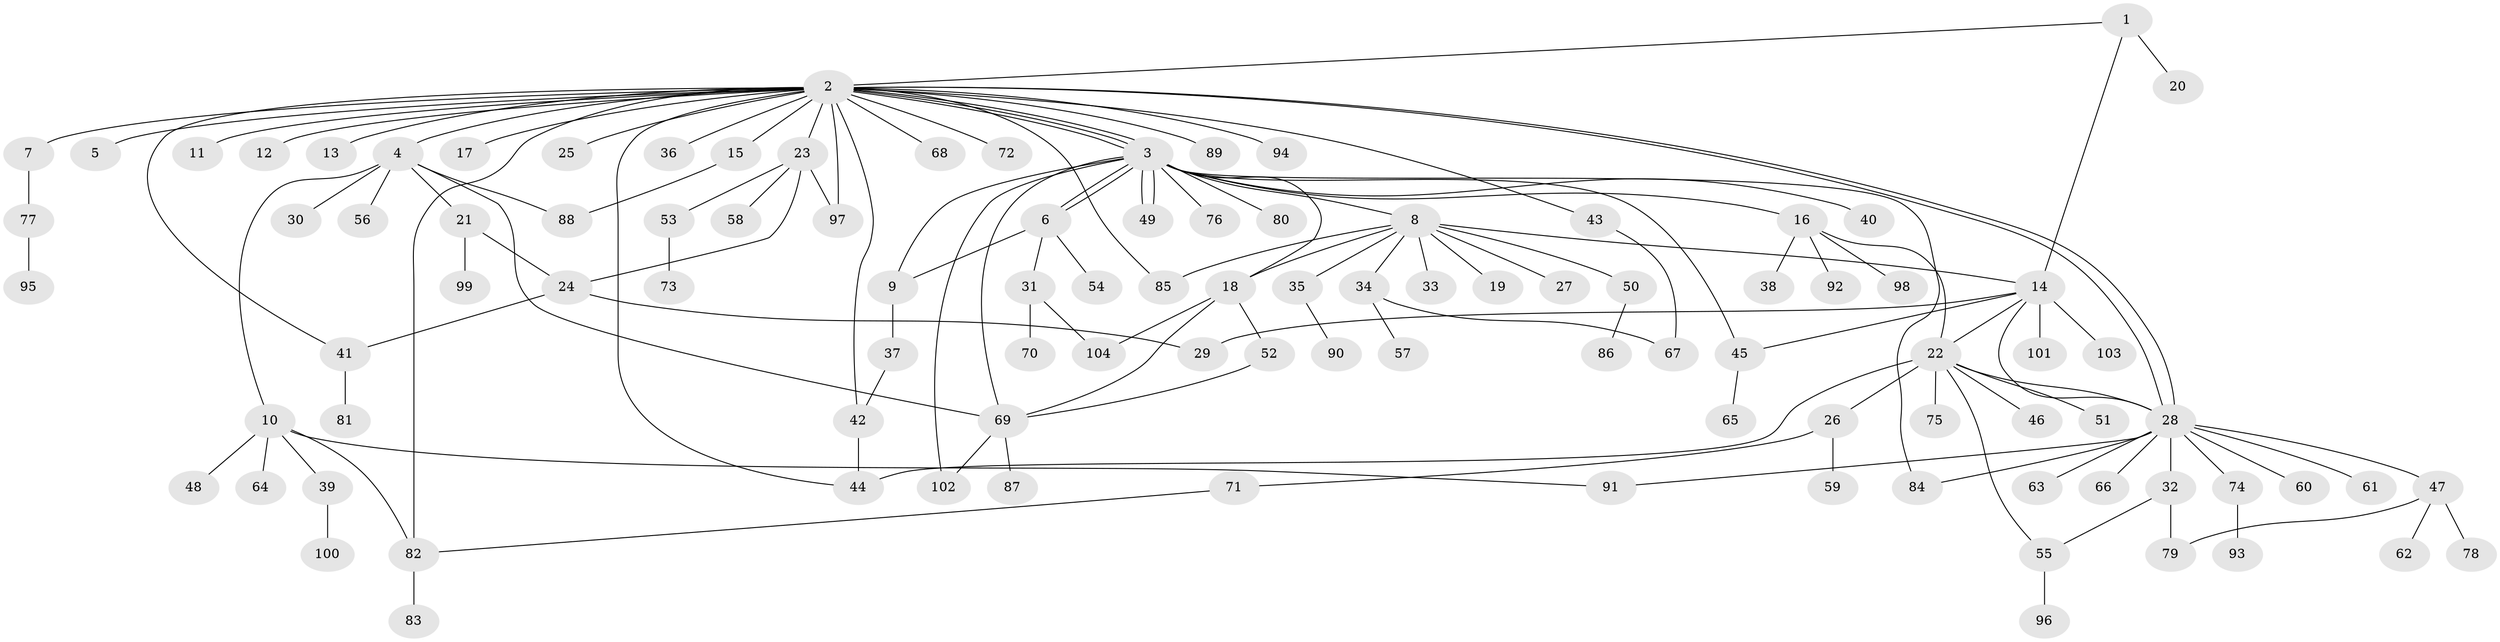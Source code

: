// Generated by graph-tools (version 1.1) at 2025/25/03/09/25 03:25:58]
// undirected, 104 vertices, 136 edges
graph export_dot {
graph [start="1"]
  node [color=gray90,style=filled];
  1;
  2;
  3;
  4;
  5;
  6;
  7;
  8;
  9;
  10;
  11;
  12;
  13;
  14;
  15;
  16;
  17;
  18;
  19;
  20;
  21;
  22;
  23;
  24;
  25;
  26;
  27;
  28;
  29;
  30;
  31;
  32;
  33;
  34;
  35;
  36;
  37;
  38;
  39;
  40;
  41;
  42;
  43;
  44;
  45;
  46;
  47;
  48;
  49;
  50;
  51;
  52;
  53;
  54;
  55;
  56;
  57;
  58;
  59;
  60;
  61;
  62;
  63;
  64;
  65;
  66;
  67;
  68;
  69;
  70;
  71;
  72;
  73;
  74;
  75;
  76;
  77;
  78;
  79;
  80;
  81;
  82;
  83;
  84;
  85;
  86;
  87;
  88;
  89;
  90;
  91;
  92;
  93;
  94;
  95;
  96;
  97;
  98;
  99;
  100;
  101;
  102;
  103;
  104;
  1 -- 2;
  1 -- 14;
  1 -- 20;
  2 -- 3;
  2 -- 3;
  2 -- 3;
  2 -- 4;
  2 -- 5;
  2 -- 7;
  2 -- 11;
  2 -- 12;
  2 -- 13;
  2 -- 15;
  2 -- 17;
  2 -- 23;
  2 -- 25;
  2 -- 28;
  2 -- 28;
  2 -- 36;
  2 -- 41;
  2 -- 42;
  2 -- 43;
  2 -- 44;
  2 -- 68;
  2 -- 72;
  2 -- 82;
  2 -- 85;
  2 -- 89;
  2 -- 94;
  2 -- 97;
  3 -- 6;
  3 -- 6;
  3 -- 8;
  3 -- 9;
  3 -- 16;
  3 -- 18;
  3 -- 40;
  3 -- 45;
  3 -- 49;
  3 -- 49;
  3 -- 69;
  3 -- 76;
  3 -- 80;
  3 -- 84;
  3 -- 102;
  4 -- 10;
  4 -- 21;
  4 -- 30;
  4 -- 56;
  4 -- 69;
  4 -- 88;
  6 -- 9;
  6 -- 31;
  6 -- 54;
  7 -- 77;
  8 -- 14;
  8 -- 18;
  8 -- 19;
  8 -- 27;
  8 -- 33;
  8 -- 34;
  8 -- 35;
  8 -- 50;
  8 -- 85;
  9 -- 37;
  10 -- 39;
  10 -- 48;
  10 -- 64;
  10 -- 82;
  10 -- 91;
  14 -- 22;
  14 -- 28;
  14 -- 29;
  14 -- 45;
  14 -- 101;
  14 -- 103;
  15 -- 88;
  16 -- 22;
  16 -- 38;
  16 -- 92;
  16 -- 98;
  18 -- 52;
  18 -- 69;
  18 -- 104;
  21 -- 24;
  21 -- 99;
  22 -- 26;
  22 -- 28;
  22 -- 44;
  22 -- 46;
  22 -- 51;
  22 -- 55;
  22 -- 75;
  23 -- 24;
  23 -- 53;
  23 -- 58;
  23 -- 97;
  24 -- 29;
  24 -- 41;
  26 -- 59;
  26 -- 71;
  28 -- 32;
  28 -- 47;
  28 -- 60;
  28 -- 61;
  28 -- 63;
  28 -- 66;
  28 -- 74;
  28 -- 84;
  28 -- 91;
  31 -- 70;
  31 -- 104;
  32 -- 55;
  32 -- 79;
  34 -- 57;
  34 -- 67;
  35 -- 90;
  37 -- 42;
  39 -- 100;
  41 -- 81;
  42 -- 44;
  43 -- 67;
  45 -- 65;
  47 -- 62;
  47 -- 78;
  47 -- 79;
  50 -- 86;
  52 -- 69;
  53 -- 73;
  55 -- 96;
  69 -- 87;
  69 -- 102;
  71 -- 82;
  74 -- 93;
  77 -- 95;
  82 -- 83;
}
